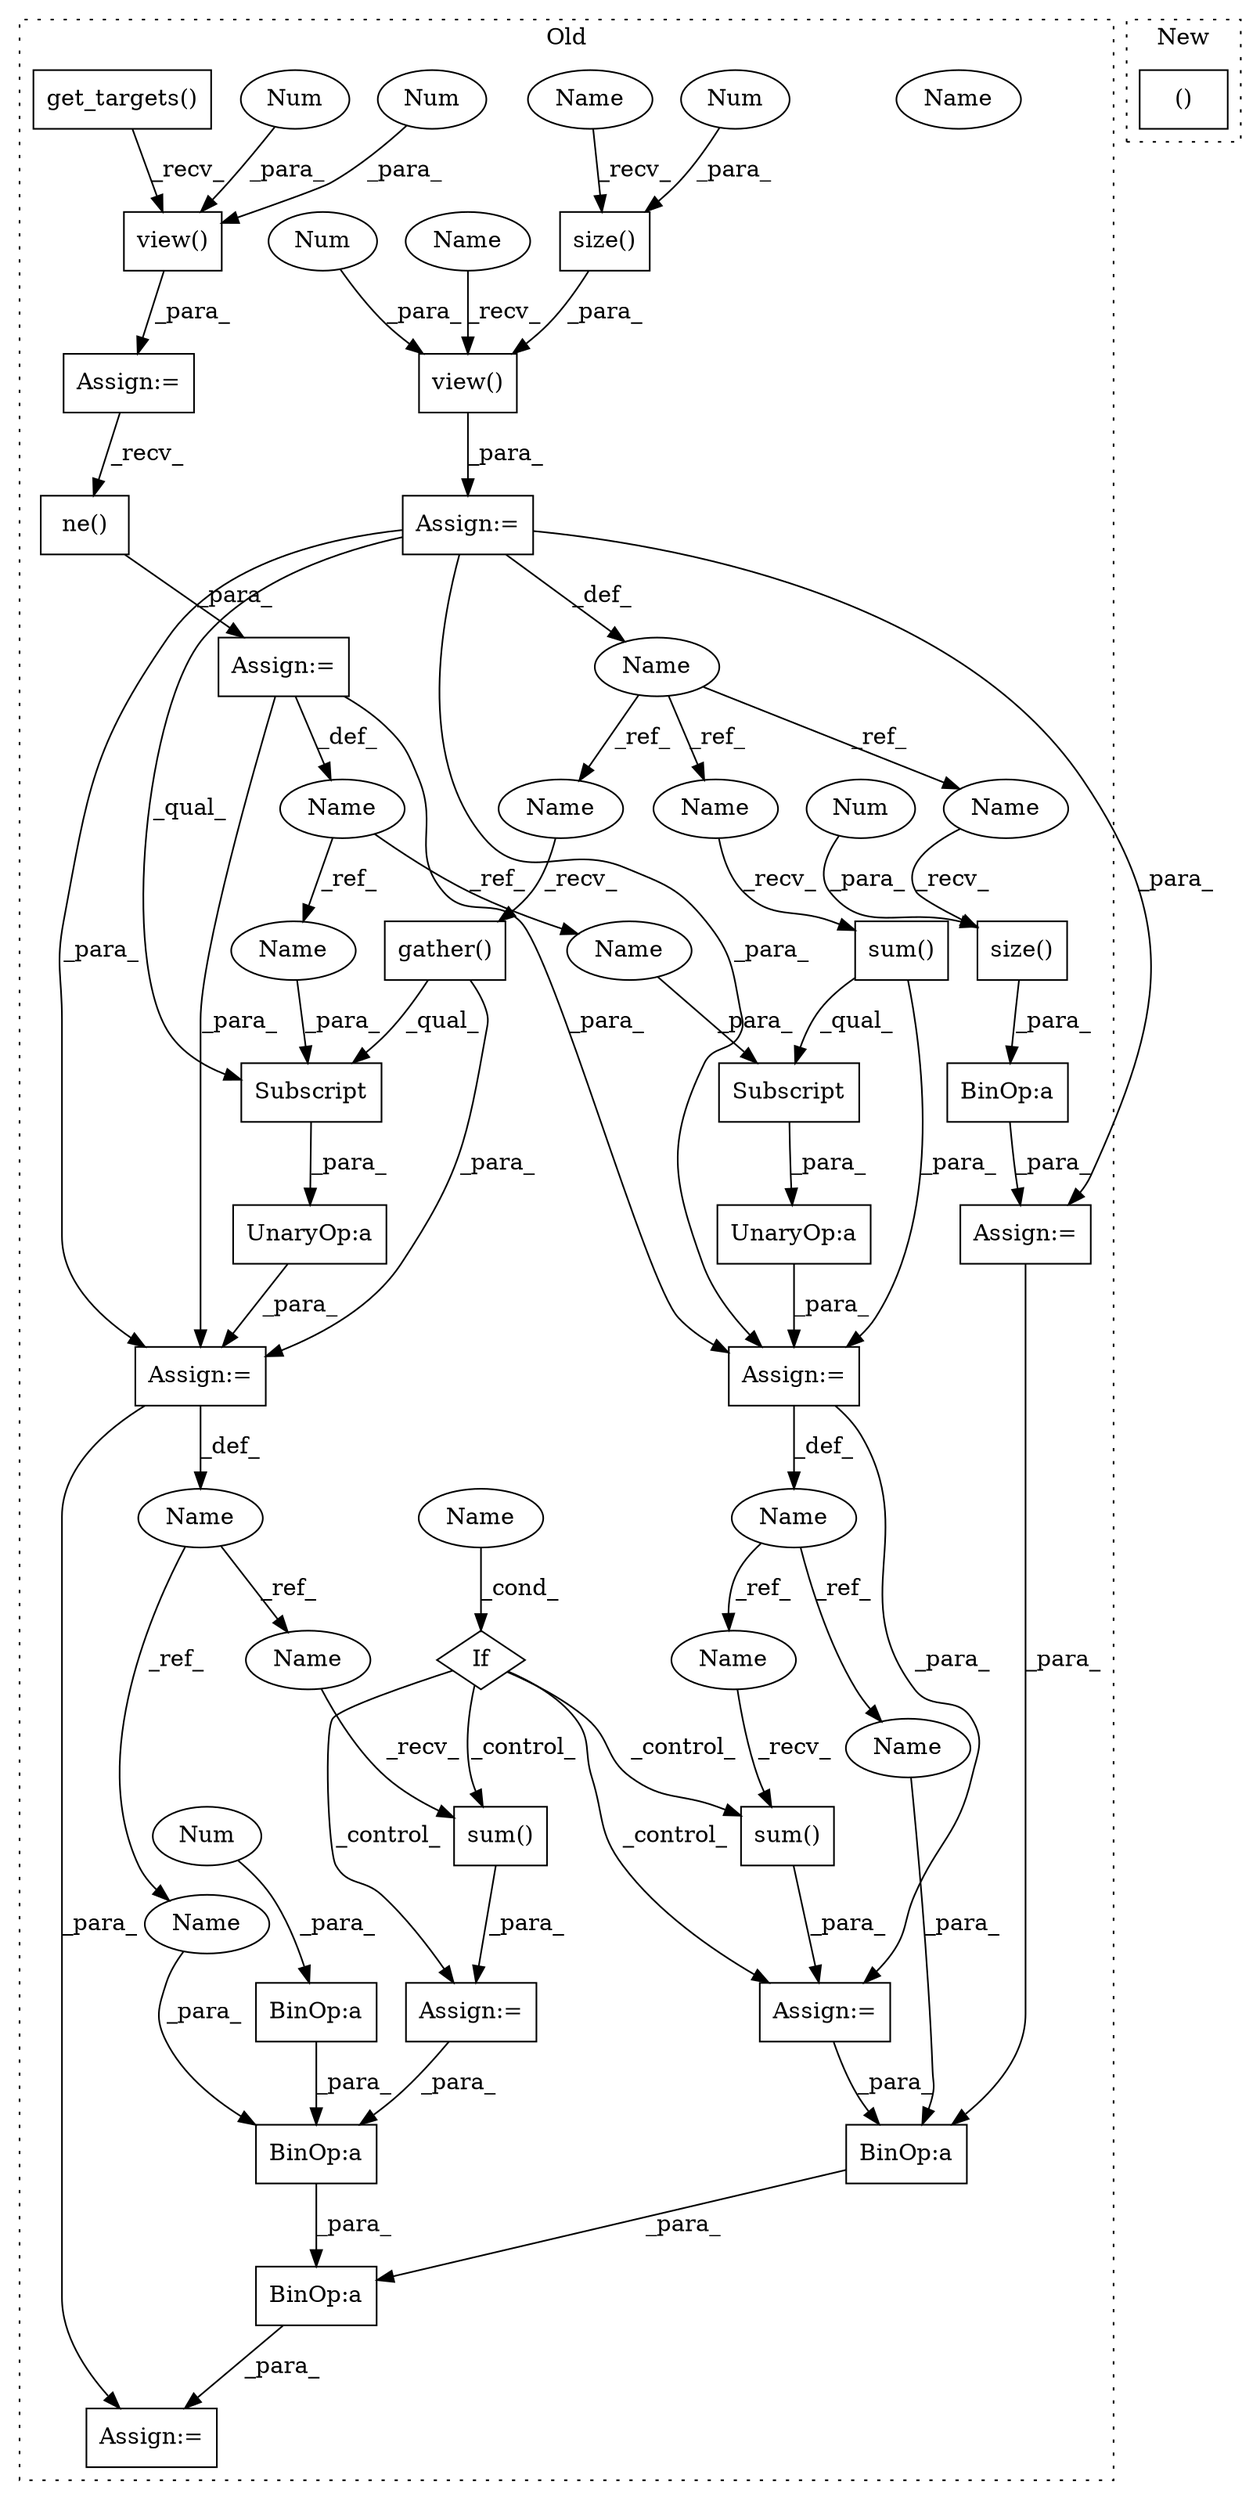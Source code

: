 digraph G {
subgraph cluster0 {
1 [label="gather()" a="75" s="1511" l="35" shape="box"];
3 [label="Assign:=" a="68" s="1670" l="3" shape="box"];
4 [label="UnaryOp:a" a="61" s="1510" l="50" shape="box"];
5 [label="sum()" a="75" s="1673" l="14" shape="box"];
6 [label="ne()" a="75" s="1463,1489" l="10,1" shape="box"];
7 [label="BinOp:a" a="82" s="1824" l="3" shape="box"];
8 [label="UnaryOp:a" a="61" s="1583" l="47" shape="box"];
9 [label="Assign:=" a="68" s="1507" l="3" shape="box"];
10 [label="If" a="96" s="1639" l="3" shape="diamond"];
11 [label="BinOp:a" a="82" s="1791" l="28" shape="box"];
12 [label="BinOp:a" a="82" s="1793" l="3" shape="box"];
13 [label="BinOp:a" a="82" s="1756" l="3" shape="box"];
14 [label="BinOp:a" a="82" s="1805" l="3" shape="box"];
15 [label="Subscript" a="63" s="1511,0" l="49,0" shape="box"];
16 [label="Name" a="87" s="1448" l="12" shape="ellipse"];
17 [label="Subscript" a="63" s="1584,0" l="46,0" shape="box"];
18 [label="Name" a="87" s="1331" l="6" shape="ellipse"];
19 [label="size()" a="75" s="1759,1773" l="12,1" shape="box"];
20 [label="view()" a="75" s="1340,1371" l="12,1" shape="box"];
21 [label="size()" a="75" s="1356,1370" l="12,1" shape="box"];
22 [label="view()" a="75" s="1390,1438" l="43,1" shape="box"];
23 [label="Name" a="87" s="1569" l="11" shape="ellipse"];
24 [label="sum()" a="75" s="1714" l="17" shape="box"];
25 [label="Name" a="87" s="1499" l="8" shape="ellipse"];
26 [label="Name" a="87" s="1642" l="6" shape="ellipse"];
27 [label="sum()" a="75" s="1584" l="32" shape="box"];
28 [label="get_targets()" a="75" s="1390,1426" l="18,1" shape="box"];
29 [label="Num" a="76" s="1791" l="2" shape="ellipse"];
30 [label="Num" a="76" s="1368" l="2" shape="ellipse"];
31 [label="Num" a="76" s="1433" l="2" shape="ellipse"];
32 [label="Num" a="76" s="1437" l="1" shape="ellipse"];
33 [label="Num" a="76" s="1771" l="2" shape="ellipse"];
34 [label="Num" a="76" s="1352" l="2" shape="ellipse"];
35 [label="Assign:=" a="68" s="1460" l="3" shape="box"];
36 [label="Assign:=" a="68" s="1787" l="3" shape="box"];
37 [label="Assign:=" a="68" s="1387" l="3" shape="box"];
38 [label="Assign:=" a="68" s="1580" l="3" shape="box"];
39 [label="Assign:=" a="68" s="1711" l="3" shape="box"];
40 [label="Assign:=" a="68" s="1745" l="3" shape="box"];
41 [label="Assign:=" a="68" s="1337" l="3" shape="box"];
42 [label="Name" a="87" s="1714" l="11" shape="ellipse"];
43 [label="Name" a="87" s="1827" l="11" shape="ellipse"];
44 [label="Name" a="87" s="1547" l="12" shape="ellipse"];
45 [label="Name" a="87" s="1617" l="12" shape="ellipse"];
46 [label="Name" a="87" s="1584" l="6" shape="ellipse"];
47 [label="Name" a="87" s="1759" l="6" shape="ellipse"];
48 [label="Name" a="87" s="1511" l="6" shape="ellipse"];
49 [label="Name" a="87" s="1356" l="6" shape="ellipse"];
50 [label="Name" a="87" s="1340" l="6" shape="ellipse"];
51 [label="Name" a="87" s="1642" l="6" shape="ellipse"];
52 [label="Name" a="87" s="1673" l="8" shape="ellipse"];
53 [label="Name" a="87" s="1808" l="8" shape="ellipse"];
label = "Old";
style="dotted";
}
subgraph cluster1 {
2 [label="()" a="54" s="1263" l="10" shape="box"];
label = "New";
style="dotted";
}
1 -> 15 [label="_qual_"];
1 -> 9 [label="_para_"];
3 -> 14 [label="_para_"];
4 -> 9 [label="_para_"];
5 -> 3 [label="_para_"];
6 -> 35 [label="_para_"];
7 -> 11 [label="_para_"];
8 -> 38 [label="_para_"];
9 -> 25 [label="_def_"];
9 -> 36 [label="_para_"];
10 -> 5 [label="_control_"];
10 -> 24 [label="_control_"];
10 -> 39 [label="_control_"];
10 -> 3 [label="_control_"];
11 -> 36 [label="_para_"];
12 -> 14 [label="_para_"];
13 -> 40 [label="_para_"];
14 -> 11 [label="_para_"];
15 -> 4 [label="_para_"];
16 -> 45 [label="_ref_"];
16 -> 44 [label="_ref_"];
17 -> 8 [label="_para_"];
18 -> 46 [label="_ref_"];
18 -> 48 [label="_ref_"];
18 -> 47 [label="_ref_"];
19 -> 13 [label="_para_"];
20 -> 41 [label="_para_"];
21 -> 20 [label="_para_"];
22 -> 37 [label="_para_"];
23 -> 43 [label="_ref_"];
23 -> 42 [label="_ref_"];
24 -> 39 [label="_para_"];
25 -> 52 [label="_ref_"];
25 -> 53 [label="_ref_"];
27 -> 17 [label="_qual_"];
27 -> 38 [label="_para_"];
28 -> 22 [label="_recv_"];
29 -> 12 [label="_para_"];
30 -> 21 [label="_para_"];
31 -> 22 [label="_para_"];
32 -> 22 [label="_para_"];
33 -> 19 [label="_para_"];
34 -> 20 [label="_para_"];
35 -> 16 [label="_def_"];
35 -> 9 [label="_para_"];
35 -> 38 [label="_para_"];
37 -> 6 [label="_recv_"];
38 -> 39 [label="_para_"];
38 -> 23 [label="_def_"];
39 -> 7 [label="_para_"];
40 -> 7 [label="_para_"];
41 -> 9 [label="_para_"];
41 -> 40 [label="_para_"];
41 -> 15 [label="_qual_"];
41 -> 18 [label="_def_"];
41 -> 38 [label="_para_"];
42 -> 24 [label="_recv_"];
43 -> 7 [label="_para_"];
44 -> 15 [label="_para_"];
45 -> 17 [label="_para_"];
46 -> 27 [label="_recv_"];
47 -> 19 [label="_recv_"];
48 -> 1 [label="_recv_"];
49 -> 21 [label="_recv_"];
50 -> 20 [label="_recv_"];
51 -> 10 [label="_cond_"];
52 -> 5 [label="_recv_"];
53 -> 14 [label="_para_"];
}